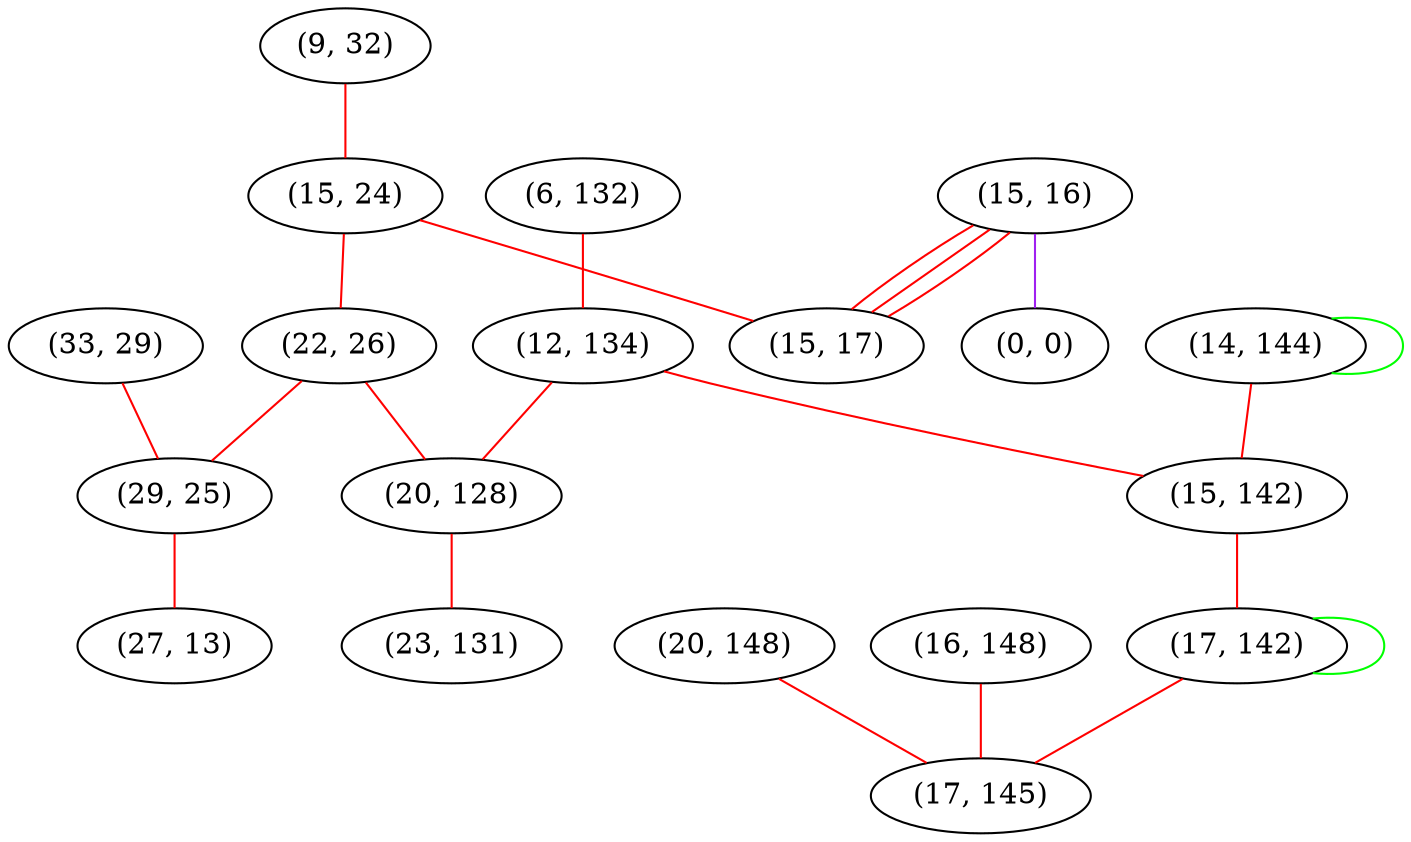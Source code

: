 graph "" {
"(6, 132)";
"(9, 32)";
"(20, 148)";
"(15, 24)";
"(14, 144)";
"(15, 16)";
"(22, 26)";
"(12, 134)";
"(20, 128)";
"(33, 29)";
"(23, 131)";
"(0, 0)";
"(16, 148)";
"(29, 25)";
"(15, 142)";
"(27, 13)";
"(17, 142)";
"(17, 145)";
"(15, 17)";
"(6, 132)" -- "(12, 134)"  [color=red, key=0, weight=1];
"(9, 32)" -- "(15, 24)"  [color=red, key=0, weight=1];
"(20, 148)" -- "(17, 145)"  [color=red, key=0, weight=1];
"(15, 24)" -- "(22, 26)"  [color=red, key=0, weight=1];
"(15, 24)" -- "(15, 17)"  [color=red, key=0, weight=1];
"(14, 144)" -- "(15, 142)"  [color=red, key=0, weight=1];
"(14, 144)" -- "(14, 144)"  [color=green, key=0, weight=2];
"(15, 16)" -- "(0, 0)"  [color=purple, key=0, weight=4];
"(15, 16)" -- "(15, 17)"  [color=red, key=0, weight=1];
"(15, 16)" -- "(15, 17)"  [color=red, key=1, weight=1];
"(15, 16)" -- "(15, 17)"  [color=red, key=2, weight=1];
"(22, 26)" -- "(29, 25)"  [color=red, key=0, weight=1];
"(22, 26)" -- "(20, 128)"  [color=red, key=0, weight=1];
"(12, 134)" -- "(15, 142)"  [color=red, key=0, weight=1];
"(12, 134)" -- "(20, 128)"  [color=red, key=0, weight=1];
"(20, 128)" -- "(23, 131)"  [color=red, key=0, weight=1];
"(33, 29)" -- "(29, 25)"  [color=red, key=0, weight=1];
"(16, 148)" -- "(17, 145)"  [color=red, key=0, weight=1];
"(29, 25)" -- "(27, 13)"  [color=red, key=0, weight=1];
"(15, 142)" -- "(17, 142)"  [color=red, key=0, weight=1];
"(17, 142)" -- "(17, 142)"  [color=green, key=0, weight=2];
"(17, 142)" -- "(17, 145)"  [color=red, key=0, weight=1];
}
